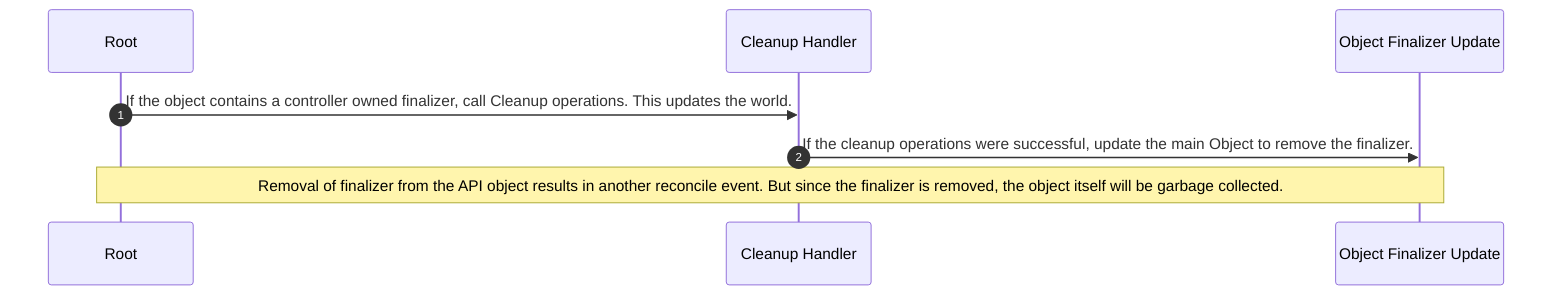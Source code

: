 %% Composite Reconcile - Delete (finalizer based cleanup strategy)

sequenceDiagram
    autonumber
    participant R as Root

    participant CH as Cleanup Handler
    R->>CH: If the object contains a controller owned finalizer, call Cleanup operations. This updates the world.

    participant OFU as Object Finalizer Update
    CH->>OFU: If the cleanup operations were successful, update the main Object to remove the finalizer.

    Note over R, OFU: Removal of finalizer from the API object results in another reconcile event. But since the finalizer is removed, the object itself will be garbage collected.